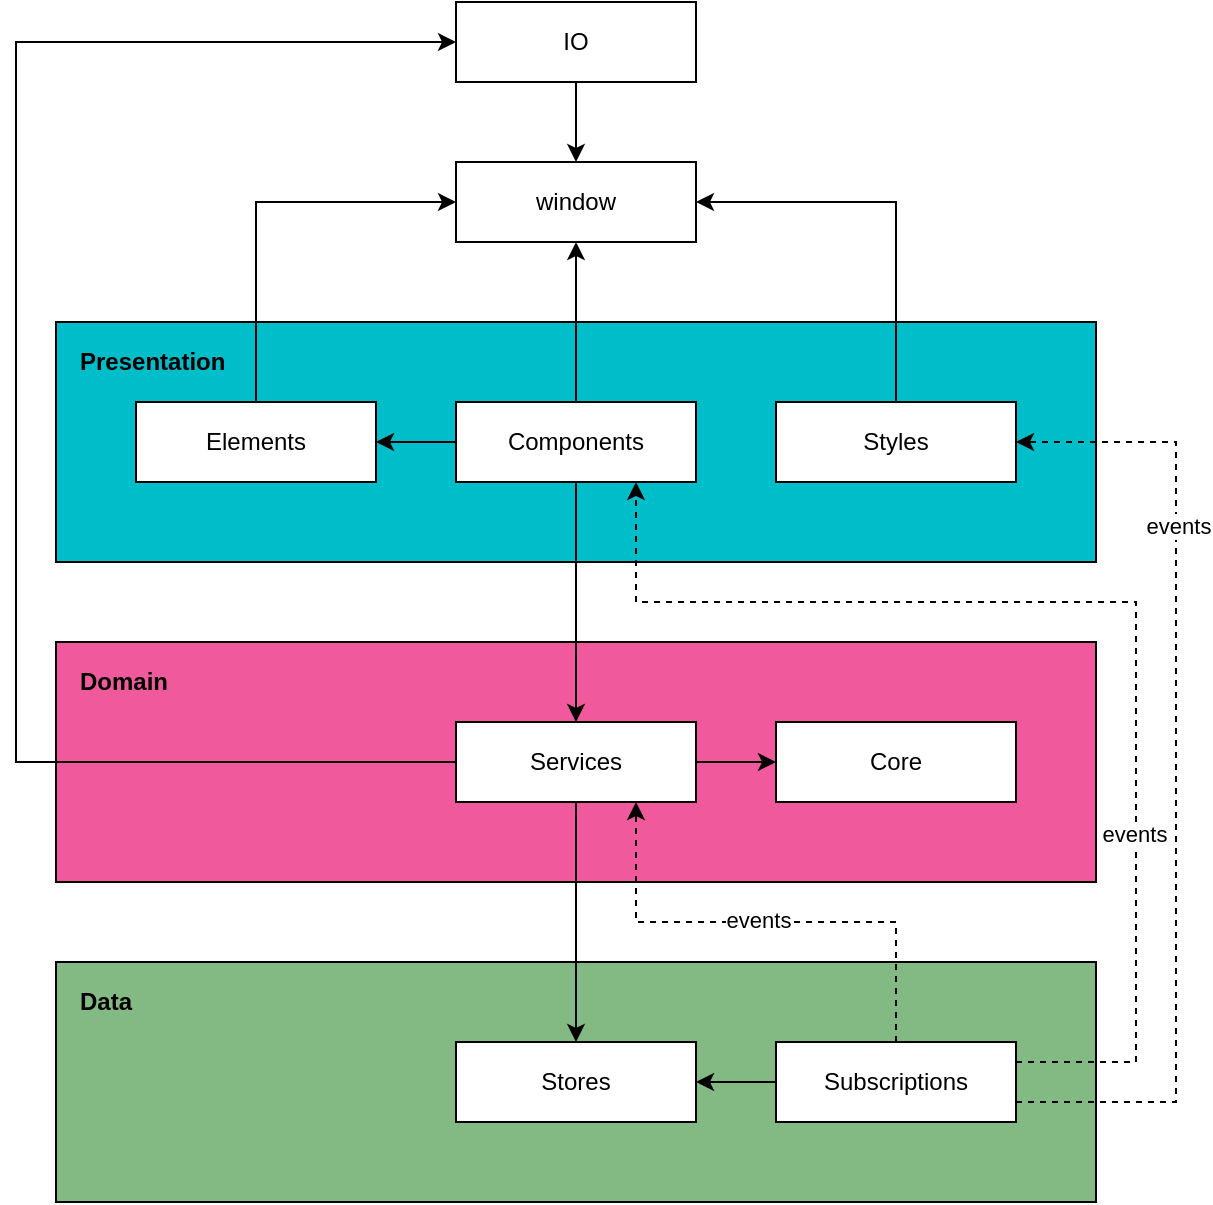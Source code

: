 <mxfile version="13.7.3" type="device"><diagram id="GKcRFWmUQGeXb-0CaaOn" name="Page-1"><mxGraphModel dx="946" dy="680" grid="1" gridSize="10" guides="1" tooltips="1" connect="1" arrows="1" fold="1" page="1" pageScale="1" pageWidth="827" pageHeight="1169" math="0" shadow="0"><root><mxCell id="0"/><mxCell id="1" parent="0"/><mxCell id="piwcQ8Mv1SXEnnkc5axC-37" value="" style="rounded=0;whiteSpace=wrap;html=1;fillColor=#83b982;" parent="1" vertex="1"><mxGeometry x="200" y="520" width="520" height="120" as="geometry"/></mxCell><mxCell id="piwcQ8Mv1SXEnnkc5axC-27" value="" style="rounded=0;whiteSpace=wrap;html=1;fillColor=#f1599d;" parent="1" vertex="1"><mxGeometry x="200" y="360" width="520" height="120" as="geometry"/></mxCell><mxCell id="piwcQ8Mv1SXEnnkc5axC-26" value="" style="rounded=0;whiteSpace=wrap;html=1;fillColor=#00BDCA;" parent="1" vertex="1"><mxGeometry x="200" y="200" width="520" height="120" as="geometry"/></mxCell><mxCell id="WHMjFNf69T5qrJwNFwTh-13" style="edgeStyle=orthogonalEdgeStyle;rounded=0;orthogonalLoop=1;jettySize=auto;html=1;exitX=0;exitY=0.5;exitDx=0;exitDy=0;entryX=0;entryY=0.5;entryDx=0;entryDy=0;" edge="1" parent="1" source="piwcQ8Mv1SXEnnkc5axC-5" target="piwcQ8Mv1SXEnnkc5axC-18"><mxGeometry relative="1" as="geometry"><Array as="points"><mxPoint x="180" y="420"/><mxPoint x="180" y="60"/></Array></mxGeometry></mxCell><mxCell id="piwcQ8Mv1SXEnnkc5axC-5" value="Services" style="rounded=0;whiteSpace=wrap;html=1;" parent="1" vertex="1"><mxGeometry x="400" y="400" width="120" height="40" as="geometry"/></mxCell><mxCell id="piwcQ8Mv1SXEnnkc5axC-6" style="edgeStyle=orthogonalEdgeStyle;rounded=0;orthogonalLoop=1;jettySize=auto;html=1;exitX=0.5;exitY=1;exitDx=0;exitDy=0;entryX=0.5;entryY=0;entryDx=0;entryDy=0;" parent="1" source="piwcQ8Mv1SXEnnkc5axC-7" target="piwcQ8Mv1SXEnnkc5axC-5" edge="1"><mxGeometry relative="1" as="geometry"/></mxCell><mxCell id="WHMjFNf69T5qrJwNFwTh-9" style="edgeStyle=orthogonalEdgeStyle;rounded=0;orthogonalLoop=1;jettySize=auto;html=1;exitX=0.5;exitY=0;exitDx=0;exitDy=0;entryX=0.5;entryY=1;entryDx=0;entryDy=0;" edge="1" parent="1" source="piwcQ8Mv1SXEnnkc5axC-7" target="piwcQ8Mv1SXEnnkc5axC-20"><mxGeometry relative="1" as="geometry"/></mxCell><mxCell id="piwcQ8Mv1SXEnnkc5axC-7" value="Components" style="rounded=0;whiteSpace=wrap;html=1;" parent="1" vertex="1"><mxGeometry x="400" y="240" width="120" height="40" as="geometry"/></mxCell><mxCell id="WHMjFNf69T5qrJwNFwTh-11" style="edgeStyle=orthogonalEdgeStyle;rounded=0;orthogonalLoop=1;jettySize=auto;html=1;exitX=0.5;exitY=0;exitDx=0;exitDy=0;entryX=0;entryY=0.5;entryDx=0;entryDy=0;" edge="1" parent="1" source="piwcQ8Mv1SXEnnkc5axC-8" target="piwcQ8Mv1SXEnnkc5axC-20"><mxGeometry relative="1" as="geometry"/></mxCell><mxCell id="piwcQ8Mv1SXEnnkc5axC-8" value="Elements" style="rounded=0;whiteSpace=wrap;html=1;" parent="1" vertex="1"><mxGeometry x="240" y="240" width="120" height="40" as="geometry"/></mxCell><mxCell id="piwcQ8Mv1SXEnnkc5axC-31" value="" style="edgeStyle=orthogonalEdgeStyle;rounded=0;orthogonalLoop=1;jettySize=auto;html=1;" parent="1" source="piwcQ8Mv1SXEnnkc5axC-7" target="piwcQ8Mv1SXEnnkc5axC-8" edge="1"><mxGeometry relative="1" as="geometry"/></mxCell><mxCell id="piwcQ8Mv1SXEnnkc5axC-10" value="Stores" style="rounded=0;whiteSpace=wrap;html=1;" parent="1" vertex="1"><mxGeometry x="400" y="560" width="120" height="40" as="geometry"/></mxCell><mxCell id="piwcQ8Mv1SXEnnkc5axC-11" style="edgeStyle=orthogonalEdgeStyle;rounded=0;orthogonalLoop=1;jettySize=auto;html=1;exitX=0.5;exitY=1;exitDx=0;exitDy=0;entryX=0.5;entryY=0;entryDx=0;entryDy=0;" parent="1" source="piwcQ8Mv1SXEnnkc5axC-5" target="piwcQ8Mv1SXEnnkc5axC-10" edge="1"><mxGeometry relative="1" as="geometry"/></mxCell><mxCell id="piwcQ8Mv1SXEnnkc5axC-39" style="edgeStyle=orthogonalEdgeStyle;rounded=0;orthogonalLoop=1;jettySize=auto;html=1;exitX=0;exitY=0.5;exitDx=0;exitDy=0;entryX=1;entryY=0.5;entryDx=0;entryDy=0;" parent="1" source="piwcQ8Mv1SXEnnkc5axC-14" target="piwcQ8Mv1SXEnnkc5axC-10" edge="1"><mxGeometry relative="1" as="geometry"/></mxCell><mxCell id="piwcQ8Mv1SXEnnkc5axC-46" style="edgeStyle=orthogonalEdgeStyle;rounded=0;orthogonalLoop=1;jettySize=auto;html=1;exitX=0.5;exitY=0;exitDx=0;exitDy=0;entryX=0.75;entryY=1;entryDx=0;entryDy=0;dashed=1;" parent="1" source="piwcQ8Mv1SXEnnkc5axC-14" target="piwcQ8Mv1SXEnnkc5axC-5" edge="1"><mxGeometry relative="1" as="geometry"/></mxCell><mxCell id="WHMjFNf69T5qrJwNFwTh-14" value="events" style="edgeLabel;html=1;align=center;verticalAlign=middle;resizable=0;points=[];" vertex="1" connectable="0" parent="piwcQ8Mv1SXEnnkc5axC-46"><mxGeometry x="0.032" y="-1" relative="1" as="geometry"><mxPoint as="offset"/></mxGeometry></mxCell><mxCell id="tBDK8Tk6ll0yiyrmDSJZ-3" style="edgeStyle=orthogonalEdgeStyle;rounded=0;orthogonalLoop=1;jettySize=auto;html=1;exitX=1;exitY=0.25;exitDx=0;exitDy=0;entryX=0.75;entryY=1;entryDx=0;entryDy=0;dashed=1;" parent="1" source="piwcQ8Mv1SXEnnkc5axC-14" target="piwcQ8Mv1SXEnnkc5axC-7" edge="1"><mxGeometry relative="1" as="geometry"><Array as="points"><mxPoint x="740" y="570"/><mxPoint x="740" y="340"/><mxPoint x="490" y="340"/></Array></mxGeometry></mxCell><mxCell id="WHMjFNf69T5qrJwNFwTh-15" value="events" style="edgeLabel;html=1;align=center;verticalAlign=middle;resizable=0;points=[];" vertex="1" connectable="0" parent="tBDK8Tk6ll0yiyrmDSJZ-3"><mxGeometry x="-0.42" y="1" relative="1" as="geometry"><mxPoint as="offset"/></mxGeometry></mxCell><mxCell id="tBDK8Tk6ll0yiyrmDSJZ-4" style="edgeStyle=orthogonalEdgeStyle;rounded=0;orthogonalLoop=1;jettySize=auto;html=1;exitX=1;exitY=0.75;exitDx=0;exitDy=0;entryX=1;entryY=0.5;entryDx=0;entryDy=0;dashed=1;" parent="1" source="piwcQ8Mv1SXEnnkc5axC-14" target="tBDK8Tk6ll0yiyrmDSJZ-1" edge="1"><mxGeometry relative="1" as="geometry"><Array as="points"><mxPoint x="760" y="590"/><mxPoint x="760" y="260"/></Array></mxGeometry></mxCell><mxCell id="WHMjFNf69T5qrJwNFwTh-16" value="events" style="edgeLabel;html=1;align=center;verticalAlign=middle;resizable=0;points=[];" vertex="1" connectable="0" parent="tBDK8Tk6ll0yiyrmDSJZ-4"><mxGeometry x="0.502" y="-1" relative="1" as="geometry"><mxPoint as="offset"/></mxGeometry></mxCell><mxCell id="piwcQ8Mv1SXEnnkc5axC-14" value="Subscriptions" style="rounded=0;whiteSpace=wrap;html=1;" parent="1" vertex="1"><mxGeometry x="560" y="560" width="120" height="40" as="geometry"/></mxCell><mxCell id="WHMjFNf69T5qrJwNFwTh-12" style="edgeStyle=orthogonalEdgeStyle;rounded=0;orthogonalLoop=1;jettySize=auto;html=1;exitX=0.5;exitY=1;exitDx=0;exitDy=0;entryX=0.5;entryY=0;entryDx=0;entryDy=0;" edge="1" parent="1" source="piwcQ8Mv1SXEnnkc5axC-18" target="piwcQ8Mv1SXEnnkc5axC-20"><mxGeometry relative="1" as="geometry"/></mxCell><mxCell id="piwcQ8Mv1SXEnnkc5axC-18" value="IO" style="rounded=0;whiteSpace=wrap;html=1;" parent="1" vertex="1"><mxGeometry x="400" y="40" width="120" height="40" as="geometry"/></mxCell><mxCell id="piwcQ8Mv1SXEnnkc5axC-20" value="window" style="rounded=0;whiteSpace=wrap;html=1;" parent="1" vertex="1"><mxGeometry x="400" y="120" width="120" height="40" as="geometry"/></mxCell><mxCell id="piwcQ8Mv1SXEnnkc5axC-24" value="Core" style="rounded=0;whiteSpace=wrap;html=1;" parent="1" vertex="1"><mxGeometry x="560" y="400" width="120" height="40" as="geometry"/></mxCell><mxCell id="piwcQ8Mv1SXEnnkc5axC-34" value="Presentation" style="text;html=1;strokeColor=none;fillColor=none;align=left;verticalAlign=middle;whiteSpace=wrap;rounded=0;fontStyle=1" parent="1" vertex="1"><mxGeometry x="210" y="210" width="90" height="20" as="geometry"/></mxCell><mxCell id="piwcQ8Mv1SXEnnkc5axC-36" value="Domain" style="text;html=1;strokeColor=none;fillColor=none;align=left;verticalAlign=middle;whiteSpace=wrap;rounded=0;fontStyle=1" parent="1" vertex="1"><mxGeometry x="210" y="370" width="90" height="20" as="geometry"/></mxCell><mxCell id="piwcQ8Mv1SXEnnkc5axC-38" value="Data" style="text;html=1;strokeColor=none;fillColor=none;align=left;verticalAlign=middle;whiteSpace=wrap;rounded=0;fontStyle=1" parent="1" vertex="1"><mxGeometry x="210" y="530" width="90" height="20" as="geometry"/></mxCell><mxCell id="piwcQ8Mv1SXEnnkc5axC-30" value="" style="edgeStyle=orthogonalEdgeStyle;rounded=0;orthogonalLoop=1;jettySize=auto;html=1;" parent="1" source="piwcQ8Mv1SXEnnkc5axC-5" target="piwcQ8Mv1SXEnnkc5axC-24" edge="1"><mxGeometry relative="1" as="geometry"/></mxCell><mxCell id="WHMjFNf69T5qrJwNFwTh-10" style="edgeStyle=orthogonalEdgeStyle;rounded=0;orthogonalLoop=1;jettySize=auto;html=1;exitX=0.5;exitY=0;exitDx=0;exitDy=0;entryX=1;entryY=0.5;entryDx=0;entryDy=0;" edge="1" parent="1" source="tBDK8Tk6ll0yiyrmDSJZ-1" target="piwcQ8Mv1SXEnnkc5axC-20"><mxGeometry relative="1" as="geometry"/></mxCell><mxCell id="tBDK8Tk6ll0yiyrmDSJZ-1" value="Styles" style="rounded=0;whiteSpace=wrap;html=1;" parent="1" vertex="1"><mxGeometry x="560" y="240" width="120" height="40" as="geometry"/></mxCell></root></mxGraphModel></diagram></mxfile>